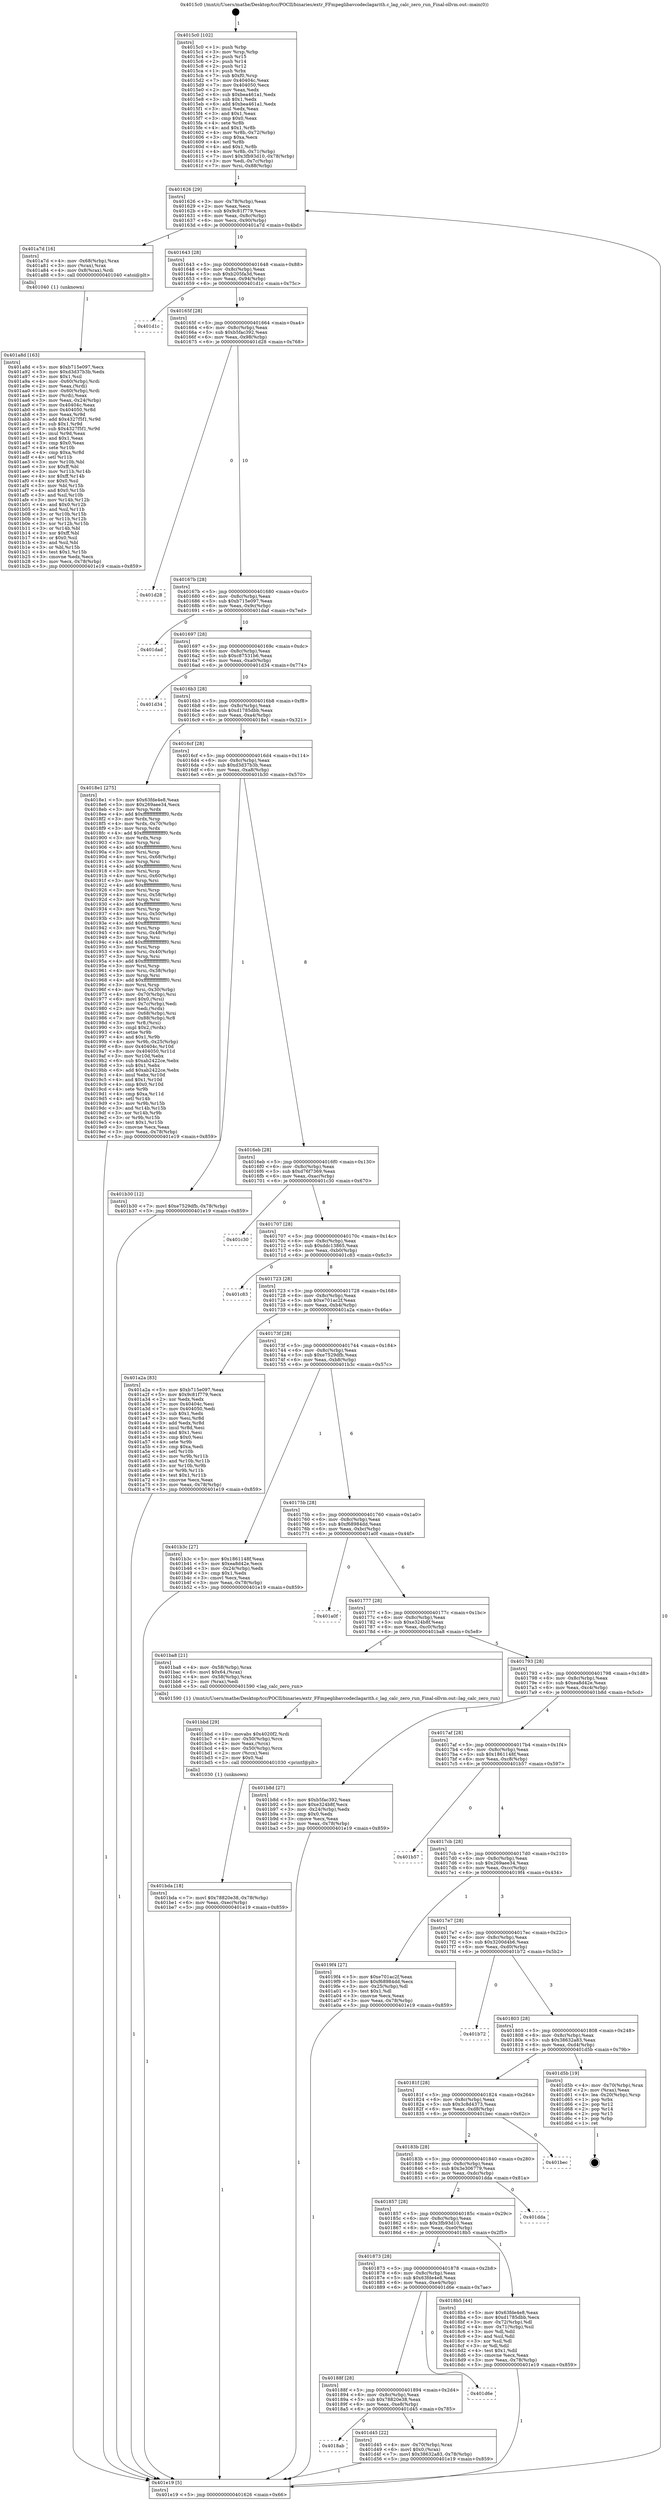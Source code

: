 digraph "0x4015c0" {
  label = "0x4015c0 (/mnt/c/Users/mathe/Desktop/tcc/POCII/binaries/extr_FFmpeglibavcodeclagarith.c_lag_calc_zero_run_Final-ollvm.out::main(0))"
  labelloc = "t"
  node[shape=record]

  Entry [label="",width=0.3,height=0.3,shape=circle,fillcolor=black,style=filled]
  "0x401626" [label="{
     0x401626 [29]\l
     | [instrs]\l
     &nbsp;&nbsp;0x401626 \<+3\>: mov -0x78(%rbp),%eax\l
     &nbsp;&nbsp;0x401629 \<+2\>: mov %eax,%ecx\l
     &nbsp;&nbsp;0x40162b \<+6\>: sub $0x9c81f779,%ecx\l
     &nbsp;&nbsp;0x401631 \<+6\>: mov %eax,-0x8c(%rbp)\l
     &nbsp;&nbsp;0x401637 \<+6\>: mov %ecx,-0x90(%rbp)\l
     &nbsp;&nbsp;0x40163d \<+6\>: je 0000000000401a7d \<main+0x4bd\>\l
  }"]
  "0x401a7d" [label="{
     0x401a7d [16]\l
     | [instrs]\l
     &nbsp;&nbsp;0x401a7d \<+4\>: mov -0x68(%rbp),%rax\l
     &nbsp;&nbsp;0x401a81 \<+3\>: mov (%rax),%rax\l
     &nbsp;&nbsp;0x401a84 \<+4\>: mov 0x8(%rax),%rdi\l
     &nbsp;&nbsp;0x401a88 \<+5\>: call 0000000000401040 \<atoi@plt\>\l
     | [calls]\l
     &nbsp;&nbsp;0x401040 \{1\} (unknown)\l
  }"]
  "0x401643" [label="{
     0x401643 [28]\l
     | [instrs]\l
     &nbsp;&nbsp;0x401643 \<+5\>: jmp 0000000000401648 \<main+0x88\>\l
     &nbsp;&nbsp;0x401648 \<+6\>: mov -0x8c(%rbp),%eax\l
     &nbsp;&nbsp;0x40164e \<+5\>: sub $0xb205fa3d,%eax\l
     &nbsp;&nbsp;0x401653 \<+6\>: mov %eax,-0x94(%rbp)\l
     &nbsp;&nbsp;0x401659 \<+6\>: je 0000000000401d1c \<main+0x75c\>\l
  }"]
  Exit [label="",width=0.3,height=0.3,shape=circle,fillcolor=black,style=filled,peripheries=2]
  "0x401d1c" [label="{
     0x401d1c\l
  }", style=dashed]
  "0x40165f" [label="{
     0x40165f [28]\l
     | [instrs]\l
     &nbsp;&nbsp;0x40165f \<+5\>: jmp 0000000000401664 \<main+0xa4\>\l
     &nbsp;&nbsp;0x401664 \<+6\>: mov -0x8c(%rbp),%eax\l
     &nbsp;&nbsp;0x40166a \<+5\>: sub $0xb5fac392,%eax\l
     &nbsp;&nbsp;0x40166f \<+6\>: mov %eax,-0x98(%rbp)\l
     &nbsp;&nbsp;0x401675 \<+6\>: je 0000000000401d28 \<main+0x768\>\l
  }"]
  "0x4018ab" [label="{
     0x4018ab\l
  }", style=dashed]
  "0x401d28" [label="{
     0x401d28\l
  }", style=dashed]
  "0x40167b" [label="{
     0x40167b [28]\l
     | [instrs]\l
     &nbsp;&nbsp;0x40167b \<+5\>: jmp 0000000000401680 \<main+0xc0\>\l
     &nbsp;&nbsp;0x401680 \<+6\>: mov -0x8c(%rbp),%eax\l
     &nbsp;&nbsp;0x401686 \<+5\>: sub $0xb715e097,%eax\l
     &nbsp;&nbsp;0x40168b \<+6\>: mov %eax,-0x9c(%rbp)\l
     &nbsp;&nbsp;0x401691 \<+6\>: je 0000000000401dad \<main+0x7ed\>\l
  }"]
  "0x401d45" [label="{
     0x401d45 [22]\l
     | [instrs]\l
     &nbsp;&nbsp;0x401d45 \<+4\>: mov -0x70(%rbp),%rax\l
     &nbsp;&nbsp;0x401d49 \<+6\>: movl $0x0,(%rax)\l
     &nbsp;&nbsp;0x401d4f \<+7\>: movl $0x38632a83,-0x78(%rbp)\l
     &nbsp;&nbsp;0x401d56 \<+5\>: jmp 0000000000401e19 \<main+0x859\>\l
  }"]
  "0x401dad" [label="{
     0x401dad\l
  }", style=dashed]
  "0x401697" [label="{
     0x401697 [28]\l
     | [instrs]\l
     &nbsp;&nbsp;0x401697 \<+5\>: jmp 000000000040169c \<main+0xdc\>\l
     &nbsp;&nbsp;0x40169c \<+6\>: mov -0x8c(%rbp),%eax\l
     &nbsp;&nbsp;0x4016a2 \<+5\>: sub $0xc87531b6,%eax\l
     &nbsp;&nbsp;0x4016a7 \<+6\>: mov %eax,-0xa0(%rbp)\l
     &nbsp;&nbsp;0x4016ad \<+6\>: je 0000000000401d34 \<main+0x774\>\l
  }"]
  "0x40188f" [label="{
     0x40188f [28]\l
     | [instrs]\l
     &nbsp;&nbsp;0x40188f \<+5\>: jmp 0000000000401894 \<main+0x2d4\>\l
     &nbsp;&nbsp;0x401894 \<+6\>: mov -0x8c(%rbp),%eax\l
     &nbsp;&nbsp;0x40189a \<+5\>: sub $0x78820e38,%eax\l
     &nbsp;&nbsp;0x40189f \<+6\>: mov %eax,-0xe8(%rbp)\l
     &nbsp;&nbsp;0x4018a5 \<+6\>: je 0000000000401d45 \<main+0x785\>\l
  }"]
  "0x401d34" [label="{
     0x401d34\l
  }", style=dashed]
  "0x4016b3" [label="{
     0x4016b3 [28]\l
     | [instrs]\l
     &nbsp;&nbsp;0x4016b3 \<+5\>: jmp 00000000004016b8 \<main+0xf8\>\l
     &nbsp;&nbsp;0x4016b8 \<+6\>: mov -0x8c(%rbp),%eax\l
     &nbsp;&nbsp;0x4016be \<+5\>: sub $0xd1785dbb,%eax\l
     &nbsp;&nbsp;0x4016c3 \<+6\>: mov %eax,-0xa4(%rbp)\l
     &nbsp;&nbsp;0x4016c9 \<+6\>: je 00000000004018e1 \<main+0x321\>\l
  }"]
  "0x401d6e" [label="{
     0x401d6e\l
  }", style=dashed]
  "0x4018e1" [label="{
     0x4018e1 [275]\l
     | [instrs]\l
     &nbsp;&nbsp;0x4018e1 \<+5\>: mov $0x63fde4e8,%eax\l
     &nbsp;&nbsp;0x4018e6 \<+5\>: mov $0x269aee34,%ecx\l
     &nbsp;&nbsp;0x4018eb \<+3\>: mov %rsp,%rdx\l
     &nbsp;&nbsp;0x4018ee \<+4\>: add $0xfffffffffffffff0,%rdx\l
     &nbsp;&nbsp;0x4018f2 \<+3\>: mov %rdx,%rsp\l
     &nbsp;&nbsp;0x4018f5 \<+4\>: mov %rdx,-0x70(%rbp)\l
     &nbsp;&nbsp;0x4018f9 \<+3\>: mov %rsp,%rdx\l
     &nbsp;&nbsp;0x4018fc \<+4\>: add $0xfffffffffffffff0,%rdx\l
     &nbsp;&nbsp;0x401900 \<+3\>: mov %rdx,%rsp\l
     &nbsp;&nbsp;0x401903 \<+3\>: mov %rsp,%rsi\l
     &nbsp;&nbsp;0x401906 \<+4\>: add $0xfffffffffffffff0,%rsi\l
     &nbsp;&nbsp;0x40190a \<+3\>: mov %rsi,%rsp\l
     &nbsp;&nbsp;0x40190d \<+4\>: mov %rsi,-0x68(%rbp)\l
     &nbsp;&nbsp;0x401911 \<+3\>: mov %rsp,%rsi\l
     &nbsp;&nbsp;0x401914 \<+4\>: add $0xfffffffffffffff0,%rsi\l
     &nbsp;&nbsp;0x401918 \<+3\>: mov %rsi,%rsp\l
     &nbsp;&nbsp;0x40191b \<+4\>: mov %rsi,-0x60(%rbp)\l
     &nbsp;&nbsp;0x40191f \<+3\>: mov %rsp,%rsi\l
     &nbsp;&nbsp;0x401922 \<+4\>: add $0xfffffffffffffff0,%rsi\l
     &nbsp;&nbsp;0x401926 \<+3\>: mov %rsi,%rsp\l
     &nbsp;&nbsp;0x401929 \<+4\>: mov %rsi,-0x58(%rbp)\l
     &nbsp;&nbsp;0x40192d \<+3\>: mov %rsp,%rsi\l
     &nbsp;&nbsp;0x401930 \<+4\>: add $0xfffffffffffffff0,%rsi\l
     &nbsp;&nbsp;0x401934 \<+3\>: mov %rsi,%rsp\l
     &nbsp;&nbsp;0x401937 \<+4\>: mov %rsi,-0x50(%rbp)\l
     &nbsp;&nbsp;0x40193b \<+3\>: mov %rsp,%rsi\l
     &nbsp;&nbsp;0x40193e \<+4\>: add $0xfffffffffffffff0,%rsi\l
     &nbsp;&nbsp;0x401942 \<+3\>: mov %rsi,%rsp\l
     &nbsp;&nbsp;0x401945 \<+4\>: mov %rsi,-0x48(%rbp)\l
     &nbsp;&nbsp;0x401949 \<+3\>: mov %rsp,%rsi\l
     &nbsp;&nbsp;0x40194c \<+4\>: add $0xfffffffffffffff0,%rsi\l
     &nbsp;&nbsp;0x401950 \<+3\>: mov %rsi,%rsp\l
     &nbsp;&nbsp;0x401953 \<+4\>: mov %rsi,-0x40(%rbp)\l
     &nbsp;&nbsp;0x401957 \<+3\>: mov %rsp,%rsi\l
     &nbsp;&nbsp;0x40195a \<+4\>: add $0xfffffffffffffff0,%rsi\l
     &nbsp;&nbsp;0x40195e \<+3\>: mov %rsi,%rsp\l
     &nbsp;&nbsp;0x401961 \<+4\>: mov %rsi,-0x38(%rbp)\l
     &nbsp;&nbsp;0x401965 \<+3\>: mov %rsp,%rsi\l
     &nbsp;&nbsp;0x401968 \<+4\>: add $0xfffffffffffffff0,%rsi\l
     &nbsp;&nbsp;0x40196c \<+3\>: mov %rsi,%rsp\l
     &nbsp;&nbsp;0x40196f \<+4\>: mov %rsi,-0x30(%rbp)\l
     &nbsp;&nbsp;0x401973 \<+4\>: mov -0x70(%rbp),%rsi\l
     &nbsp;&nbsp;0x401977 \<+6\>: movl $0x0,(%rsi)\l
     &nbsp;&nbsp;0x40197d \<+3\>: mov -0x7c(%rbp),%edi\l
     &nbsp;&nbsp;0x401980 \<+2\>: mov %edi,(%rdx)\l
     &nbsp;&nbsp;0x401982 \<+4\>: mov -0x68(%rbp),%rsi\l
     &nbsp;&nbsp;0x401986 \<+7\>: mov -0x88(%rbp),%r8\l
     &nbsp;&nbsp;0x40198d \<+3\>: mov %r8,(%rsi)\l
     &nbsp;&nbsp;0x401990 \<+3\>: cmpl $0x2,(%rdx)\l
     &nbsp;&nbsp;0x401993 \<+4\>: setne %r9b\l
     &nbsp;&nbsp;0x401997 \<+4\>: and $0x1,%r9b\l
     &nbsp;&nbsp;0x40199b \<+4\>: mov %r9b,-0x25(%rbp)\l
     &nbsp;&nbsp;0x40199f \<+8\>: mov 0x40404c,%r10d\l
     &nbsp;&nbsp;0x4019a7 \<+8\>: mov 0x404050,%r11d\l
     &nbsp;&nbsp;0x4019af \<+3\>: mov %r10d,%ebx\l
     &nbsp;&nbsp;0x4019b2 \<+6\>: sub $0xab2422ce,%ebx\l
     &nbsp;&nbsp;0x4019b8 \<+3\>: sub $0x1,%ebx\l
     &nbsp;&nbsp;0x4019bb \<+6\>: add $0xab2422ce,%ebx\l
     &nbsp;&nbsp;0x4019c1 \<+4\>: imul %ebx,%r10d\l
     &nbsp;&nbsp;0x4019c5 \<+4\>: and $0x1,%r10d\l
     &nbsp;&nbsp;0x4019c9 \<+4\>: cmp $0x0,%r10d\l
     &nbsp;&nbsp;0x4019cd \<+4\>: sete %r9b\l
     &nbsp;&nbsp;0x4019d1 \<+4\>: cmp $0xa,%r11d\l
     &nbsp;&nbsp;0x4019d5 \<+4\>: setl %r14b\l
     &nbsp;&nbsp;0x4019d9 \<+3\>: mov %r9b,%r15b\l
     &nbsp;&nbsp;0x4019dc \<+3\>: and %r14b,%r15b\l
     &nbsp;&nbsp;0x4019df \<+3\>: xor %r14b,%r9b\l
     &nbsp;&nbsp;0x4019e2 \<+3\>: or %r9b,%r15b\l
     &nbsp;&nbsp;0x4019e5 \<+4\>: test $0x1,%r15b\l
     &nbsp;&nbsp;0x4019e9 \<+3\>: cmovne %ecx,%eax\l
     &nbsp;&nbsp;0x4019ec \<+3\>: mov %eax,-0x78(%rbp)\l
     &nbsp;&nbsp;0x4019ef \<+5\>: jmp 0000000000401e19 \<main+0x859\>\l
  }"]
  "0x4016cf" [label="{
     0x4016cf [28]\l
     | [instrs]\l
     &nbsp;&nbsp;0x4016cf \<+5\>: jmp 00000000004016d4 \<main+0x114\>\l
     &nbsp;&nbsp;0x4016d4 \<+6\>: mov -0x8c(%rbp),%eax\l
     &nbsp;&nbsp;0x4016da \<+5\>: sub $0xd3d37b3b,%eax\l
     &nbsp;&nbsp;0x4016df \<+6\>: mov %eax,-0xa8(%rbp)\l
     &nbsp;&nbsp;0x4016e5 \<+6\>: je 0000000000401b30 \<main+0x570\>\l
  }"]
  "0x401bda" [label="{
     0x401bda [18]\l
     | [instrs]\l
     &nbsp;&nbsp;0x401bda \<+7\>: movl $0x78820e38,-0x78(%rbp)\l
     &nbsp;&nbsp;0x401be1 \<+6\>: mov %eax,-0xec(%rbp)\l
     &nbsp;&nbsp;0x401be7 \<+5\>: jmp 0000000000401e19 \<main+0x859\>\l
  }"]
  "0x401b30" [label="{
     0x401b30 [12]\l
     | [instrs]\l
     &nbsp;&nbsp;0x401b30 \<+7\>: movl $0xe7529dfb,-0x78(%rbp)\l
     &nbsp;&nbsp;0x401b37 \<+5\>: jmp 0000000000401e19 \<main+0x859\>\l
  }"]
  "0x4016eb" [label="{
     0x4016eb [28]\l
     | [instrs]\l
     &nbsp;&nbsp;0x4016eb \<+5\>: jmp 00000000004016f0 \<main+0x130\>\l
     &nbsp;&nbsp;0x4016f0 \<+6\>: mov -0x8c(%rbp),%eax\l
     &nbsp;&nbsp;0x4016f6 \<+5\>: sub $0xd76f7369,%eax\l
     &nbsp;&nbsp;0x4016fb \<+6\>: mov %eax,-0xac(%rbp)\l
     &nbsp;&nbsp;0x401701 \<+6\>: je 0000000000401c30 \<main+0x670\>\l
  }"]
  "0x401bbd" [label="{
     0x401bbd [29]\l
     | [instrs]\l
     &nbsp;&nbsp;0x401bbd \<+10\>: movabs $0x4020f2,%rdi\l
     &nbsp;&nbsp;0x401bc7 \<+4\>: mov -0x50(%rbp),%rcx\l
     &nbsp;&nbsp;0x401bcb \<+2\>: mov %eax,(%rcx)\l
     &nbsp;&nbsp;0x401bcd \<+4\>: mov -0x50(%rbp),%rcx\l
     &nbsp;&nbsp;0x401bd1 \<+2\>: mov (%rcx),%esi\l
     &nbsp;&nbsp;0x401bd3 \<+2\>: mov $0x0,%al\l
     &nbsp;&nbsp;0x401bd5 \<+5\>: call 0000000000401030 \<printf@plt\>\l
     | [calls]\l
     &nbsp;&nbsp;0x401030 \{1\} (unknown)\l
  }"]
  "0x401c30" [label="{
     0x401c30\l
  }", style=dashed]
  "0x401707" [label="{
     0x401707 [28]\l
     | [instrs]\l
     &nbsp;&nbsp;0x401707 \<+5\>: jmp 000000000040170c \<main+0x14c\>\l
     &nbsp;&nbsp;0x40170c \<+6\>: mov -0x8c(%rbp),%eax\l
     &nbsp;&nbsp;0x401712 \<+5\>: sub $0xddc13865,%eax\l
     &nbsp;&nbsp;0x401717 \<+6\>: mov %eax,-0xb0(%rbp)\l
     &nbsp;&nbsp;0x40171d \<+6\>: je 0000000000401c83 \<main+0x6c3\>\l
  }"]
  "0x401a8d" [label="{
     0x401a8d [163]\l
     | [instrs]\l
     &nbsp;&nbsp;0x401a8d \<+5\>: mov $0xb715e097,%ecx\l
     &nbsp;&nbsp;0x401a92 \<+5\>: mov $0xd3d37b3b,%edx\l
     &nbsp;&nbsp;0x401a97 \<+3\>: mov $0x1,%sil\l
     &nbsp;&nbsp;0x401a9a \<+4\>: mov -0x60(%rbp),%rdi\l
     &nbsp;&nbsp;0x401a9e \<+2\>: mov %eax,(%rdi)\l
     &nbsp;&nbsp;0x401aa0 \<+4\>: mov -0x60(%rbp),%rdi\l
     &nbsp;&nbsp;0x401aa4 \<+2\>: mov (%rdi),%eax\l
     &nbsp;&nbsp;0x401aa6 \<+3\>: mov %eax,-0x24(%rbp)\l
     &nbsp;&nbsp;0x401aa9 \<+7\>: mov 0x40404c,%eax\l
     &nbsp;&nbsp;0x401ab0 \<+8\>: mov 0x404050,%r8d\l
     &nbsp;&nbsp;0x401ab8 \<+3\>: mov %eax,%r9d\l
     &nbsp;&nbsp;0x401abb \<+7\>: add $0x4327f5f1,%r9d\l
     &nbsp;&nbsp;0x401ac2 \<+4\>: sub $0x1,%r9d\l
     &nbsp;&nbsp;0x401ac6 \<+7\>: sub $0x4327f5f1,%r9d\l
     &nbsp;&nbsp;0x401acd \<+4\>: imul %r9d,%eax\l
     &nbsp;&nbsp;0x401ad1 \<+3\>: and $0x1,%eax\l
     &nbsp;&nbsp;0x401ad4 \<+3\>: cmp $0x0,%eax\l
     &nbsp;&nbsp;0x401ad7 \<+4\>: sete %r10b\l
     &nbsp;&nbsp;0x401adb \<+4\>: cmp $0xa,%r8d\l
     &nbsp;&nbsp;0x401adf \<+4\>: setl %r11b\l
     &nbsp;&nbsp;0x401ae3 \<+3\>: mov %r10b,%bl\l
     &nbsp;&nbsp;0x401ae6 \<+3\>: xor $0xff,%bl\l
     &nbsp;&nbsp;0x401ae9 \<+3\>: mov %r11b,%r14b\l
     &nbsp;&nbsp;0x401aec \<+4\>: xor $0xff,%r14b\l
     &nbsp;&nbsp;0x401af0 \<+4\>: xor $0x0,%sil\l
     &nbsp;&nbsp;0x401af4 \<+3\>: mov %bl,%r15b\l
     &nbsp;&nbsp;0x401af7 \<+4\>: and $0x0,%r15b\l
     &nbsp;&nbsp;0x401afb \<+3\>: and %sil,%r10b\l
     &nbsp;&nbsp;0x401afe \<+3\>: mov %r14b,%r12b\l
     &nbsp;&nbsp;0x401b01 \<+4\>: and $0x0,%r12b\l
     &nbsp;&nbsp;0x401b05 \<+3\>: and %sil,%r11b\l
     &nbsp;&nbsp;0x401b08 \<+3\>: or %r10b,%r15b\l
     &nbsp;&nbsp;0x401b0b \<+3\>: or %r11b,%r12b\l
     &nbsp;&nbsp;0x401b0e \<+3\>: xor %r12b,%r15b\l
     &nbsp;&nbsp;0x401b11 \<+3\>: or %r14b,%bl\l
     &nbsp;&nbsp;0x401b14 \<+3\>: xor $0xff,%bl\l
     &nbsp;&nbsp;0x401b17 \<+4\>: or $0x0,%sil\l
     &nbsp;&nbsp;0x401b1b \<+3\>: and %sil,%bl\l
     &nbsp;&nbsp;0x401b1e \<+3\>: or %bl,%r15b\l
     &nbsp;&nbsp;0x401b21 \<+4\>: test $0x1,%r15b\l
     &nbsp;&nbsp;0x401b25 \<+3\>: cmovne %edx,%ecx\l
     &nbsp;&nbsp;0x401b28 \<+3\>: mov %ecx,-0x78(%rbp)\l
     &nbsp;&nbsp;0x401b2b \<+5\>: jmp 0000000000401e19 \<main+0x859\>\l
  }"]
  "0x401c83" [label="{
     0x401c83\l
  }", style=dashed]
  "0x401723" [label="{
     0x401723 [28]\l
     | [instrs]\l
     &nbsp;&nbsp;0x401723 \<+5\>: jmp 0000000000401728 \<main+0x168\>\l
     &nbsp;&nbsp;0x401728 \<+6\>: mov -0x8c(%rbp),%eax\l
     &nbsp;&nbsp;0x40172e \<+5\>: sub $0xe701ac2f,%eax\l
     &nbsp;&nbsp;0x401733 \<+6\>: mov %eax,-0xb4(%rbp)\l
     &nbsp;&nbsp;0x401739 \<+6\>: je 0000000000401a2a \<main+0x46a\>\l
  }"]
  "0x4015c0" [label="{
     0x4015c0 [102]\l
     | [instrs]\l
     &nbsp;&nbsp;0x4015c0 \<+1\>: push %rbp\l
     &nbsp;&nbsp;0x4015c1 \<+3\>: mov %rsp,%rbp\l
     &nbsp;&nbsp;0x4015c4 \<+2\>: push %r15\l
     &nbsp;&nbsp;0x4015c6 \<+2\>: push %r14\l
     &nbsp;&nbsp;0x4015c8 \<+2\>: push %r12\l
     &nbsp;&nbsp;0x4015ca \<+1\>: push %rbx\l
     &nbsp;&nbsp;0x4015cb \<+7\>: sub $0xf0,%rsp\l
     &nbsp;&nbsp;0x4015d2 \<+7\>: mov 0x40404c,%eax\l
     &nbsp;&nbsp;0x4015d9 \<+7\>: mov 0x404050,%ecx\l
     &nbsp;&nbsp;0x4015e0 \<+2\>: mov %eax,%edx\l
     &nbsp;&nbsp;0x4015e2 \<+6\>: sub $0xbea461a1,%edx\l
     &nbsp;&nbsp;0x4015e8 \<+3\>: sub $0x1,%edx\l
     &nbsp;&nbsp;0x4015eb \<+6\>: add $0xbea461a1,%edx\l
     &nbsp;&nbsp;0x4015f1 \<+3\>: imul %edx,%eax\l
     &nbsp;&nbsp;0x4015f4 \<+3\>: and $0x1,%eax\l
     &nbsp;&nbsp;0x4015f7 \<+3\>: cmp $0x0,%eax\l
     &nbsp;&nbsp;0x4015fa \<+4\>: sete %r8b\l
     &nbsp;&nbsp;0x4015fe \<+4\>: and $0x1,%r8b\l
     &nbsp;&nbsp;0x401602 \<+4\>: mov %r8b,-0x72(%rbp)\l
     &nbsp;&nbsp;0x401606 \<+3\>: cmp $0xa,%ecx\l
     &nbsp;&nbsp;0x401609 \<+4\>: setl %r8b\l
     &nbsp;&nbsp;0x40160d \<+4\>: and $0x1,%r8b\l
     &nbsp;&nbsp;0x401611 \<+4\>: mov %r8b,-0x71(%rbp)\l
     &nbsp;&nbsp;0x401615 \<+7\>: movl $0x3fb93d10,-0x78(%rbp)\l
     &nbsp;&nbsp;0x40161c \<+3\>: mov %edi,-0x7c(%rbp)\l
     &nbsp;&nbsp;0x40161f \<+7\>: mov %rsi,-0x88(%rbp)\l
  }"]
  "0x401a2a" [label="{
     0x401a2a [83]\l
     | [instrs]\l
     &nbsp;&nbsp;0x401a2a \<+5\>: mov $0xb715e097,%eax\l
     &nbsp;&nbsp;0x401a2f \<+5\>: mov $0x9c81f779,%ecx\l
     &nbsp;&nbsp;0x401a34 \<+2\>: xor %edx,%edx\l
     &nbsp;&nbsp;0x401a36 \<+7\>: mov 0x40404c,%esi\l
     &nbsp;&nbsp;0x401a3d \<+7\>: mov 0x404050,%edi\l
     &nbsp;&nbsp;0x401a44 \<+3\>: sub $0x1,%edx\l
     &nbsp;&nbsp;0x401a47 \<+3\>: mov %esi,%r8d\l
     &nbsp;&nbsp;0x401a4a \<+3\>: add %edx,%r8d\l
     &nbsp;&nbsp;0x401a4d \<+4\>: imul %r8d,%esi\l
     &nbsp;&nbsp;0x401a51 \<+3\>: and $0x1,%esi\l
     &nbsp;&nbsp;0x401a54 \<+3\>: cmp $0x0,%esi\l
     &nbsp;&nbsp;0x401a57 \<+4\>: sete %r9b\l
     &nbsp;&nbsp;0x401a5b \<+3\>: cmp $0xa,%edi\l
     &nbsp;&nbsp;0x401a5e \<+4\>: setl %r10b\l
     &nbsp;&nbsp;0x401a62 \<+3\>: mov %r9b,%r11b\l
     &nbsp;&nbsp;0x401a65 \<+3\>: and %r10b,%r11b\l
     &nbsp;&nbsp;0x401a68 \<+3\>: xor %r10b,%r9b\l
     &nbsp;&nbsp;0x401a6b \<+3\>: or %r9b,%r11b\l
     &nbsp;&nbsp;0x401a6e \<+4\>: test $0x1,%r11b\l
     &nbsp;&nbsp;0x401a72 \<+3\>: cmovne %ecx,%eax\l
     &nbsp;&nbsp;0x401a75 \<+3\>: mov %eax,-0x78(%rbp)\l
     &nbsp;&nbsp;0x401a78 \<+5\>: jmp 0000000000401e19 \<main+0x859\>\l
  }"]
  "0x40173f" [label="{
     0x40173f [28]\l
     | [instrs]\l
     &nbsp;&nbsp;0x40173f \<+5\>: jmp 0000000000401744 \<main+0x184\>\l
     &nbsp;&nbsp;0x401744 \<+6\>: mov -0x8c(%rbp),%eax\l
     &nbsp;&nbsp;0x40174a \<+5\>: sub $0xe7529dfb,%eax\l
     &nbsp;&nbsp;0x40174f \<+6\>: mov %eax,-0xb8(%rbp)\l
     &nbsp;&nbsp;0x401755 \<+6\>: je 0000000000401b3c \<main+0x57c\>\l
  }"]
  "0x401e19" [label="{
     0x401e19 [5]\l
     | [instrs]\l
     &nbsp;&nbsp;0x401e19 \<+5\>: jmp 0000000000401626 \<main+0x66\>\l
  }"]
  "0x401b3c" [label="{
     0x401b3c [27]\l
     | [instrs]\l
     &nbsp;&nbsp;0x401b3c \<+5\>: mov $0x1861148f,%eax\l
     &nbsp;&nbsp;0x401b41 \<+5\>: mov $0xea8d42e,%ecx\l
     &nbsp;&nbsp;0x401b46 \<+3\>: mov -0x24(%rbp),%edx\l
     &nbsp;&nbsp;0x401b49 \<+3\>: cmp $0x1,%edx\l
     &nbsp;&nbsp;0x401b4c \<+3\>: cmovl %ecx,%eax\l
     &nbsp;&nbsp;0x401b4f \<+3\>: mov %eax,-0x78(%rbp)\l
     &nbsp;&nbsp;0x401b52 \<+5\>: jmp 0000000000401e19 \<main+0x859\>\l
  }"]
  "0x40175b" [label="{
     0x40175b [28]\l
     | [instrs]\l
     &nbsp;&nbsp;0x40175b \<+5\>: jmp 0000000000401760 \<main+0x1a0\>\l
     &nbsp;&nbsp;0x401760 \<+6\>: mov -0x8c(%rbp),%eax\l
     &nbsp;&nbsp;0x401766 \<+5\>: sub $0xf68984dd,%eax\l
     &nbsp;&nbsp;0x40176b \<+6\>: mov %eax,-0xbc(%rbp)\l
     &nbsp;&nbsp;0x401771 \<+6\>: je 0000000000401a0f \<main+0x44f\>\l
  }"]
  "0x401873" [label="{
     0x401873 [28]\l
     | [instrs]\l
     &nbsp;&nbsp;0x401873 \<+5\>: jmp 0000000000401878 \<main+0x2b8\>\l
     &nbsp;&nbsp;0x401878 \<+6\>: mov -0x8c(%rbp),%eax\l
     &nbsp;&nbsp;0x40187e \<+5\>: sub $0x63fde4e8,%eax\l
     &nbsp;&nbsp;0x401883 \<+6\>: mov %eax,-0xe4(%rbp)\l
     &nbsp;&nbsp;0x401889 \<+6\>: je 0000000000401d6e \<main+0x7ae\>\l
  }"]
  "0x401a0f" [label="{
     0x401a0f\l
  }", style=dashed]
  "0x401777" [label="{
     0x401777 [28]\l
     | [instrs]\l
     &nbsp;&nbsp;0x401777 \<+5\>: jmp 000000000040177c \<main+0x1bc\>\l
     &nbsp;&nbsp;0x40177c \<+6\>: mov -0x8c(%rbp),%eax\l
     &nbsp;&nbsp;0x401782 \<+5\>: sub $0xe324b8f,%eax\l
     &nbsp;&nbsp;0x401787 \<+6\>: mov %eax,-0xc0(%rbp)\l
     &nbsp;&nbsp;0x40178d \<+6\>: je 0000000000401ba8 \<main+0x5e8\>\l
  }"]
  "0x4018b5" [label="{
     0x4018b5 [44]\l
     | [instrs]\l
     &nbsp;&nbsp;0x4018b5 \<+5\>: mov $0x63fde4e8,%eax\l
     &nbsp;&nbsp;0x4018ba \<+5\>: mov $0xd1785dbb,%ecx\l
     &nbsp;&nbsp;0x4018bf \<+3\>: mov -0x72(%rbp),%dl\l
     &nbsp;&nbsp;0x4018c2 \<+4\>: mov -0x71(%rbp),%sil\l
     &nbsp;&nbsp;0x4018c6 \<+3\>: mov %dl,%dil\l
     &nbsp;&nbsp;0x4018c9 \<+3\>: and %sil,%dil\l
     &nbsp;&nbsp;0x4018cc \<+3\>: xor %sil,%dl\l
     &nbsp;&nbsp;0x4018cf \<+3\>: or %dl,%dil\l
     &nbsp;&nbsp;0x4018d2 \<+4\>: test $0x1,%dil\l
     &nbsp;&nbsp;0x4018d6 \<+3\>: cmovne %ecx,%eax\l
     &nbsp;&nbsp;0x4018d9 \<+3\>: mov %eax,-0x78(%rbp)\l
     &nbsp;&nbsp;0x4018dc \<+5\>: jmp 0000000000401e19 \<main+0x859\>\l
  }"]
  "0x401ba8" [label="{
     0x401ba8 [21]\l
     | [instrs]\l
     &nbsp;&nbsp;0x401ba8 \<+4\>: mov -0x58(%rbp),%rax\l
     &nbsp;&nbsp;0x401bac \<+6\>: movl $0x64,(%rax)\l
     &nbsp;&nbsp;0x401bb2 \<+4\>: mov -0x58(%rbp),%rax\l
     &nbsp;&nbsp;0x401bb6 \<+2\>: mov (%rax),%edi\l
     &nbsp;&nbsp;0x401bb8 \<+5\>: call 0000000000401590 \<lag_calc_zero_run\>\l
     | [calls]\l
     &nbsp;&nbsp;0x401590 \{1\} (/mnt/c/Users/mathe/Desktop/tcc/POCII/binaries/extr_FFmpeglibavcodeclagarith.c_lag_calc_zero_run_Final-ollvm.out::lag_calc_zero_run)\l
  }"]
  "0x401793" [label="{
     0x401793 [28]\l
     | [instrs]\l
     &nbsp;&nbsp;0x401793 \<+5\>: jmp 0000000000401798 \<main+0x1d8\>\l
     &nbsp;&nbsp;0x401798 \<+6\>: mov -0x8c(%rbp),%eax\l
     &nbsp;&nbsp;0x40179e \<+5\>: sub $0xea8d42e,%eax\l
     &nbsp;&nbsp;0x4017a3 \<+6\>: mov %eax,-0xc4(%rbp)\l
     &nbsp;&nbsp;0x4017a9 \<+6\>: je 0000000000401b8d \<main+0x5cd\>\l
  }"]
  "0x401857" [label="{
     0x401857 [28]\l
     | [instrs]\l
     &nbsp;&nbsp;0x401857 \<+5\>: jmp 000000000040185c \<main+0x29c\>\l
     &nbsp;&nbsp;0x40185c \<+6\>: mov -0x8c(%rbp),%eax\l
     &nbsp;&nbsp;0x401862 \<+5\>: sub $0x3fb93d10,%eax\l
     &nbsp;&nbsp;0x401867 \<+6\>: mov %eax,-0xe0(%rbp)\l
     &nbsp;&nbsp;0x40186d \<+6\>: je 00000000004018b5 \<main+0x2f5\>\l
  }"]
  "0x401b8d" [label="{
     0x401b8d [27]\l
     | [instrs]\l
     &nbsp;&nbsp;0x401b8d \<+5\>: mov $0xb5fac392,%eax\l
     &nbsp;&nbsp;0x401b92 \<+5\>: mov $0xe324b8f,%ecx\l
     &nbsp;&nbsp;0x401b97 \<+3\>: mov -0x24(%rbp),%edx\l
     &nbsp;&nbsp;0x401b9a \<+3\>: cmp $0x0,%edx\l
     &nbsp;&nbsp;0x401b9d \<+3\>: cmove %ecx,%eax\l
     &nbsp;&nbsp;0x401ba0 \<+3\>: mov %eax,-0x78(%rbp)\l
     &nbsp;&nbsp;0x401ba3 \<+5\>: jmp 0000000000401e19 \<main+0x859\>\l
  }"]
  "0x4017af" [label="{
     0x4017af [28]\l
     | [instrs]\l
     &nbsp;&nbsp;0x4017af \<+5\>: jmp 00000000004017b4 \<main+0x1f4\>\l
     &nbsp;&nbsp;0x4017b4 \<+6\>: mov -0x8c(%rbp),%eax\l
     &nbsp;&nbsp;0x4017ba \<+5\>: sub $0x1861148f,%eax\l
     &nbsp;&nbsp;0x4017bf \<+6\>: mov %eax,-0xc8(%rbp)\l
     &nbsp;&nbsp;0x4017c5 \<+6\>: je 0000000000401b57 \<main+0x597\>\l
  }"]
  "0x401dda" [label="{
     0x401dda\l
  }", style=dashed]
  "0x401b57" [label="{
     0x401b57\l
  }", style=dashed]
  "0x4017cb" [label="{
     0x4017cb [28]\l
     | [instrs]\l
     &nbsp;&nbsp;0x4017cb \<+5\>: jmp 00000000004017d0 \<main+0x210\>\l
     &nbsp;&nbsp;0x4017d0 \<+6\>: mov -0x8c(%rbp),%eax\l
     &nbsp;&nbsp;0x4017d6 \<+5\>: sub $0x269aee34,%eax\l
     &nbsp;&nbsp;0x4017db \<+6\>: mov %eax,-0xcc(%rbp)\l
     &nbsp;&nbsp;0x4017e1 \<+6\>: je 00000000004019f4 \<main+0x434\>\l
  }"]
  "0x40183b" [label="{
     0x40183b [28]\l
     | [instrs]\l
     &nbsp;&nbsp;0x40183b \<+5\>: jmp 0000000000401840 \<main+0x280\>\l
     &nbsp;&nbsp;0x401840 \<+6\>: mov -0x8c(%rbp),%eax\l
     &nbsp;&nbsp;0x401846 \<+5\>: sub $0x3e306779,%eax\l
     &nbsp;&nbsp;0x40184b \<+6\>: mov %eax,-0xdc(%rbp)\l
     &nbsp;&nbsp;0x401851 \<+6\>: je 0000000000401dda \<main+0x81a\>\l
  }"]
  "0x4019f4" [label="{
     0x4019f4 [27]\l
     | [instrs]\l
     &nbsp;&nbsp;0x4019f4 \<+5\>: mov $0xe701ac2f,%eax\l
     &nbsp;&nbsp;0x4019f9 \<+5\>: mov $0xf68984dd,%ecx\l
     &nbsp;&nbsp;0x4019fe \<+3\>: mov -0x25(%rbp),%dl\l
     &nbsp;&nbsp;0x401a01 \<+3\>: test $0x1,%dl\l
     &nbsp;&nbsp;0x401a04 \<+3\>: cmovne %ecx,%eax\l
     &nbsp;&nbsp;0x401a07 \<+3\>: mov %eax,-0x78(%rbp)\l
     &nbsp;&nbsp;0x401a0a \<+5\>: jmp 0000000000401e19 \<main+0x859\>\l
  }"]
  "0x4017e7" [label="{
     0x4017e7 [28]\l
     | [instrs]\l
     &nbsp;&nbsp;0x4017e7 \<+5\>: jmp 00000000004017ec \<main+0x22c\>\l
     &nbsp;&nbsp;0x4017ec \<+6\>: mov -0x8c(%rbp),%eax\l
     &nbsp;&nbsp;0x4017f2 \<+5\>: sub $0x3200d4b6,%eax\l
     &nbsp;&nbsp;0x4017f7 \<+6\>: mov %eax,-0xd0(%rbp)\l
     &nbsp;&nbsp;0x4017fd \<+6\>: je 0000000000401b72 \<main+0x5b2\>\l
  }"]
  "0x401bec" [label="{
     0x401bec\l
  }", style=dashed]
  "0x401b72" [label="{
     0x401b72\l
  }", style=dashed]
  "0x401803" [label="{
     0x401803 [28]\l
     | [instrs]\l
     &nbsp;&nbsp;0x401803 \<+5\>: jmp 0000000000401808 \<main+0x248\>\l
     &nbsp;&nbsp;0x401808 \<+6\>: mov -0x8c(%rbp),%eax\l
     &nbsp;&nbsp;0x40180e \<+5\>: sub $0x38632a83,%eax\l
     &nbsp;&nbsp;0x401813 \<+6\>: mov %eax,-0xd4(%rbp)\l
     &nbsp;&nbsp;0x401819 \<+6\>: je 0000000000401d5b \<main+0x79b\>\l
  }"]
  "0x40181f" [label="{
     0x40181f [28]\l
     | [instrs]\l
     &nbsp;&nbsp;0x40181f \<+5\>: jmp 0000000000401824 \<main+0x264\>\l
     &nbsp;&nbsp;0x401824 \<+6\>: mov -0x8c(%rbp),%eax\l
     &nbsp;&nbsp;0x40182a \<+5\>: sub $0x3c8d4373,%eax\l
     &nbsp;&nbsp;0x40182f \<+6\>: mov %eax,-0xd8(%rbp)\l
     &nbsp;&nbsp;0x401835 \<+6\>: je 0000000000401bec \<main+0x62c\>\l
  }"]
  "0x401d5b" [label="{
     0x401d5b [19]\l
     | [instrs]\l
     &nbsp;&nbsp;0x401d5b \<+4\>: mov -0x70(%rbp),%rax\l
     &nbsp;&nbsp;0x401d5f \<+2\>: mov (%rax),%eax\l
     &nbsp;&nbsp;0x401d61 \<+4\>: lea -0x20(%rbp),%rsp\l
     &nbsp;&nbsp;0x401d65 \<+1\>: pop %rbx\l
     &nbsp;&nbsp;0x401d66 \<+2\>: pop %r12\l
     &nbsp;&nbsp;0x401d68 \<+2\>: pop %r14\l
     &nbsp;&nbsp;0x401d6a \<+2\>: pop %r15\l
     &nbsp;&nbsp;0x401d6c \<+1\>: pop %rbp\l
     &nbsp;&nbsp;0x401d6d \<+1\>: ret\l
  }"]
  Entry -> "0x4015c0" [label=" 1"]
  "0x401626" -> "0x401a7d" [label=" 1"]
  "0x401626" -> "0x401643" [label=" 10"]
  "0x401d5b" -> Exit [label=" 1"]
  "0x401643" -> "0x401d1c" [label=" 0"]
  "0x401643" -> "0x40165f" [label=" 10"]
  "0x401d45" -> "0x401e19" [label=" 1"]
  "0x40165f" -> "0x401d28" [label=" 0"]
  "0x40165f" -> "0x40167b" [label=" 10"]
  "0x40188f" -> "0x4018ab" [label=" 0"]
  "0x40167b" -> "0x401dad" [label=" 0"]
  "0x40167b" -> "0x401697" [label=" 10"]
  "0x40188f" -> "0x401d45" [label=" 1"]
  "0x401697" -> "0x401d34" [label=" 0"]
  "0x401697" -> "0x4016b3" [label=" 10"]
  "0x401873" -> "0x40188f" [label=" 1"]
  "0x4016b3" -> "0x4018e1" [label=" 1"]
  "0x4016b3" -> "0x4016cf" [label=" 9"]
  "0x401873" -> "0x401d6e" [label=" 0"]
  "0x4016cf" -> "0x401b30" [label=" 1"]
  "0x4016cf" -> "0x4016eb" [label=" 8"]
  "0x401bda" -> "0x401e19" [label=" 1"]
  "0x4016eb" -> "0x401c30" [label=" 0"]
  "0x4016eb" -> "0x401707" [label=" 8"]
  "0x401bbd" -> "0x401bda" [label=" 1"]
  "0x401707" -> "0x401c83" [label=" 0"]
  "0x401707" -> "0x401723" [label=" 8"]
  "0x401ba8" -> "0x401bbd" [label=" 1"]
  "0x401723" -> "0x401a2a" [label=" 1"]
  "0x401723" -> "0x40173f" [label=" 7"]
  "0x401b3c" -> "0x401e19" [label=" 1"]
  "0x40173f" -> "0x401b3c" [label=" 1"]
  "0x40173f" -> "0x40175b" [label=" 6"]
  "0x401b30" -> "0x401e19" [label=" 1"]
  "0x40175b" -> "0x401a0f" [label=" 0"]
  "0x40175b" -> "0x401777" [label=" 6"]
  "0x401a8d" -> "0x401e19" [label=" 1"]
  "0x401777" -> "0x401ba8" [label=" 1"]
  "0x401777" -> "0x401793" [label=" 5"]
  "0x401a7d" -> "0x401a8d" [label=" 1"]
  "0x401793" -> "0x401b8d" [label=" 1"]
  "0x401793" -> "0x4017af" [label=" 4"]
  "0x4019f4" -> "0x401e19" [label=" 1"]
  "0x4017af" -> "0x401b57" [label=" 0"]
  "0x4017af" -> "0x4017cb" [label=" 4"]
  "0x4018e1" -> "0x401e19" [label=" 1"]
  "0x4017cb" -> "0x4019f4" [label=" 1"]
  "0x4017cb" -> "0x4017e7" [label=" 3"]
  "0x401e19" -> "0x401626" [label=" 10"]
  "0x4017e7" -> "0x401b72" [label=" 0"]
  "0x4017e7" -> "0x401803" [label=" 3"]
  "0x4015c0" -> "0x401626" [label=" 1"]
  "0x401803" -> "0x401d5b" [label=" 1"]
  "0x401803" -> "0x40181f" [label=" 2"]
  "0x4018b5" -> "0x401e19" [label=" 1"]
  "0x40181f" -> "0x401bec" [label=" 0"]
  "0x40181f" -> "0x40183b" [label=" 2"]
  "0x401b8d" -> "0x401e19" [label=" 1"]
  "0x40183b" -> "0x401dda" [label=" 0"]
  "0x40183b" -> "0x401857" [label=" 2"]
  "0x401a2a" -> "0x401e19" [label=" 1"]
  "0x401857" -> "0x4018b5" [label=" 1"]
  "0x401857" -> "0x401873" [label=" 1"]
}
